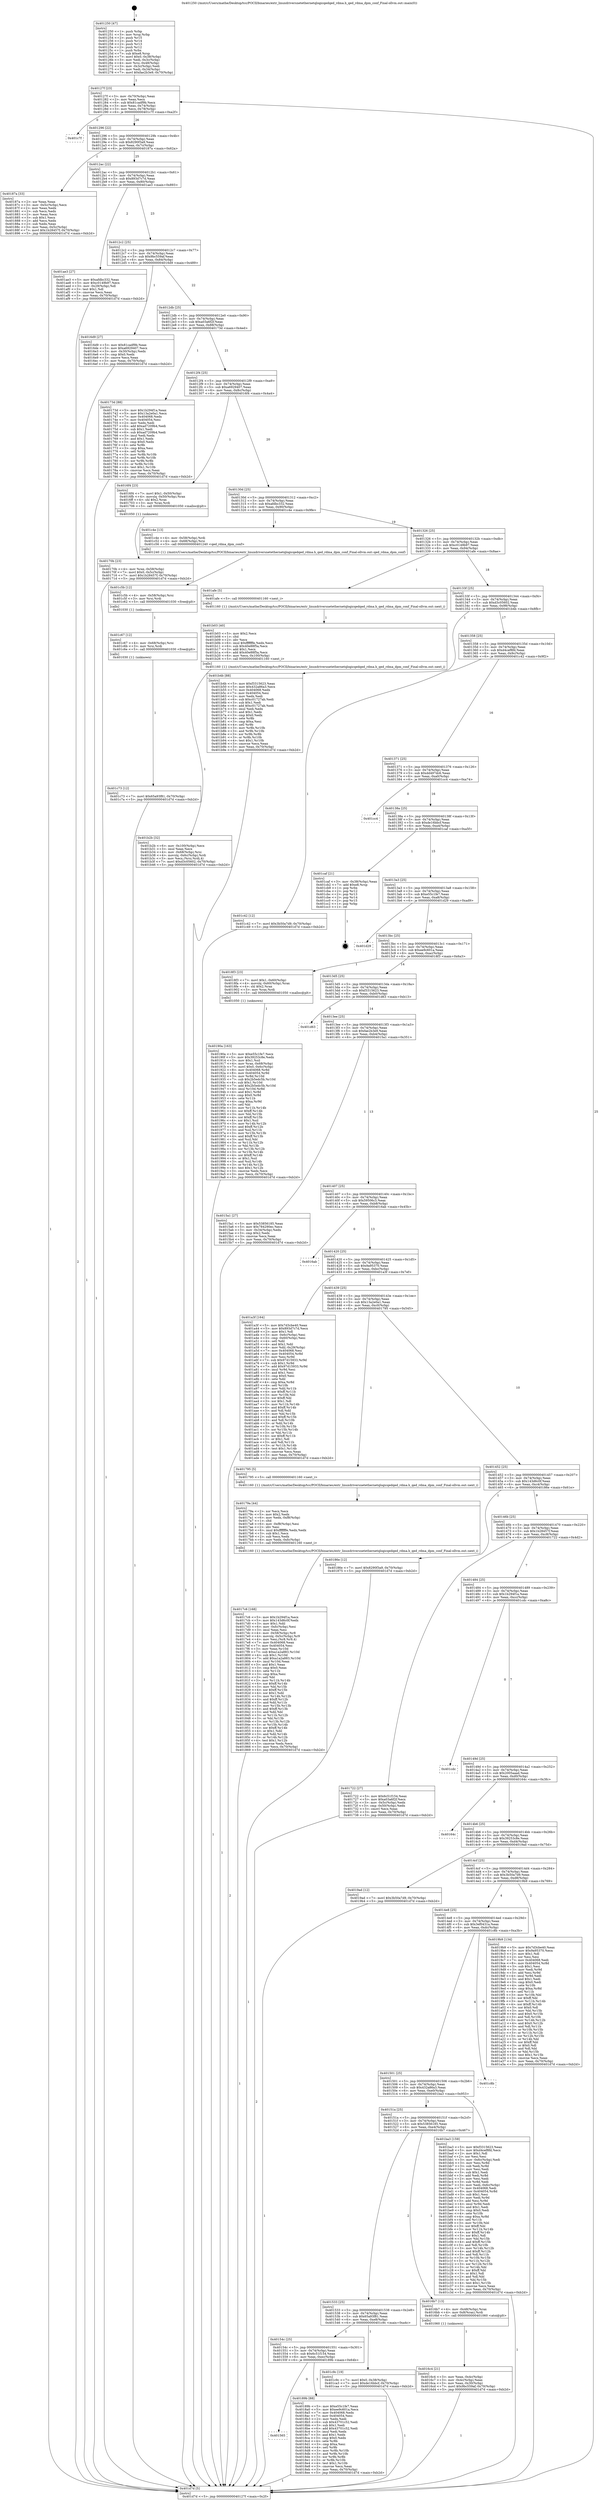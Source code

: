 digraph "0x401250" {
  label = "0x401250 (/mnt/c/Users/mathe/Desktop/tcc/POCII/binaries/extr_linuxdriversnetethernetqlogicqedqed_rdma.h_qed_rdma_dpm_conf_Final-ollvm.out::main(0))"
  labelloc = "t"
  node[shape=record]

  Entry [label="",width=0.3,height=0.3,shape=circle,fillcolor=black,style=filled]
  "0x40127f" [label="{
     0x40127f [23]\l
     | [instrs]\l
     &nbsp;&nbsp;0x40127f \<+3\>: mov -0x70(%rbp),%eax\l
     &nbsp;&nbsp;0x401282 \<+2\>: mov %eax,%ecx\l
     &nbsp;&nbsp;0x401284 \<+6\>: sub $0x81cadf9b,%ecx\l
     &nbsp;&nbsp;0x40128a \<+3\>: mov %eax,-0x74(%rbp)\l
     &nbsp;&nbsp;0x40128d \<+3\>: mov %ecx,-0x78(%rbp)\l
     &nbsp;&nbsp;0x401290 \<+6\>: je 0000000000401c7f \<main+0xa2f\>\l
  }"]
  "0x401c7f" [label="{
     0x401c7f\l
  }", style=dashed]
  "0x401296" [label="{
     0x401296 [22]\l
     | [instrs]\l
     &nbsp;&nbsp;0x401296 \<+5\>: jmp 000000000040129b \<main+0x4b\>\l
     &nbsp;&nbsp;0x40129b \<+3\>: mov -0x74(%rbp),%eax\l
     &nbsp;&nbsp;0x40129e \<+5\>: sub $0x8290f3a9,%eax\l
     &nbsp;&nbsp;0x4012a3 \<+3\>: mov %eax,-0x7c(%rbp)\l
     &nbsp;&nbsp;0x4012a6 \<+6\>: je 000000000040187a \<main+0x62a\>\l
  }"]
  Exit [label="",width=0.3,height=0.3,shape=circle,fillcolor=black,style=filled,peripheries=2]
  "0x40187a" [label="{
     0x40187a [33]\l
     | [instrs]\l
     &nbsp;&nbsp;0x40187a \<+2\>: xor %eax,%eax\l
     &nbsp;&nbsp;0x40187c \<+3\>: mov -0x5c(%rbp),%ecx\l
     &nbsp;&nbsp;0x40187f \<+2\>: mov %eax,%edx\l
     &nbsp;&nbsp;0x401881 \<+2\>: sub %ecx,%edx\l
     &nbsp;&nbsp;0x401883 \<+2\>: mov %eax,%ecx\l
     &nbsp;&nbsp;0x401885 \<+3\>: sub $0x1,%ecx\l
     &nbsp;&nbsp;0x401888 \<+2\>: add %ecx,%edx\l
     &nbsp;&nbsp;0x40188a \<+2\>: sub %edx,%eax\l
     &nbsp;&nbsp;0x40188c \<+3\>: mov %eax,-0x5c(%rbp)\l
     &nbsp;&nbsp;0x40188f \<+7\>: movl $0x1b28457f,-0x70(%rbp)\l
     &nbsp;&nbsp;0x401896 \<+5\>: jmp 0000000000401d7d \<main+0xb2d\>\l
  }"]
  "0x4012ac" [label="{
     0x4012ac [22]\l
     | [instrs]\l
     &nbsp;&nbsp;0x4012ac \<+5\>: jmp 00000000004012b1 \<main+0x61\>\l
     &nbsp;&nbsp;0x4012b1 \<+3\>: mov -0x74(%rbp),%eax\l
     &nbsp;&nbsp;0x4012b4 \<+5\>: sub $0x893d7c7d,%eax\l
     &nbsp;&nbsp;0x4012b9 \<+3\>: mov %eax,-0x80(%rbp)\l
     &nbsp;&nbsp;0x4012bc \<+6\>: je 0000000000401ae3 \<main+0x893\>\l
  }"]
  "0x401c73" [label="{
     0x401c73 [12]\l
     | [instrs]\l
     &nbsp;&nbsp;0x401c73 \<+7\>: movl $0x65a93f81,-0x70(%rbp)\l
     &nbsp;&nbsp;0x401c7a \<+5\>: jmp 0000000000401d7d \<main+0xb2d\>\l
  }"]
  "0x401ae3" [label="{
     0x401ae3 [27]\l
     | [instrs]\l
     &nbsp;&nbsp;0x401ae3 \<+5\>: mov $0xafdbc332,%eax\l
     &nbsp;&nbsp;0x401ae8 \<+5\>: mov $0xc0149b97,%ecx\l
     &nbsp;&nbsp;0x401aed \<+3\>: mov -0x29(%rbp),%dl\l
     &nbsp;&nbsp;0x401af0 \<+3\>: test $0x1,%dl\l
     &nbsp;&nbsp;0x401af3 \<+3\>: cmovne %ecx,%eax\l
     &nbsp;&nbsp;0x401af6 \<+3\>: mov %eax,-0x70(%rbp)\l
     &nbsp;&nbsp;0x401af9 \<+5\>: jmp 0000000000401d7d \<main+0xb2d\>\l
  }"]
  "0x4012c2" [label="{
     0x4012c2 [25]\l
     | [instrs]\l
     &nbsp;&nbsp;0x4012c2 \<+5\>: jmp 00000000004012c7 \<main+0x77\>\l
     &nbsp;&nbsp;0x4012c7 \<+3\>: mov -0x74(%rbp),%eax\l
     &nbsp;&nbsp;0x4012ca \<+5\>: sub $0x9bc559af,%eax\l
     &nbsp;&nbsp;0x4012cf \<+6\>: mov %eax,-0x84(%rbp)\l
     &nbsp;&nbsp;0x4012d5 \<+6\>: je 00000000004016d9 \<main+0x489\>\l
  }"]
  "0x401c67" [label="{
     0x401c67 [12]\l
     | [instrs]\l
     &nbsp;&nbsp;0x401c67 \<+4\>: mov -0x68(%rbp),%rsi\l
     &nbsp;&nbsp;0x401c6b \<+3\>: mov %rsi,%rdi\l
     &nbsp;&nbsp;0x401c6e \<+5\>: call 0000000000401030 \<free@plt\>\l
     | [calls]\l
     &nbsp;&nbsp;0x401030 \{1\} (unknown)\l
  }"]
  "0x4016d9" [label="{
     0x4016d9 [27]\l
     | [instrs]\l
     &nbsp;&nbsp;0x4016d9 \<+5\>: mov $0x81cadf9b,%eax\l
     &nbsp;&nbsp;0x4016de \<+5\>: mov $0xa6929407,%ecx\l
     &nbsp;&nbsp;0x4016e3 \<+3\>: mov -0x30(%rbp),%edx\l
     &nbsp;&nbsp;0x4016e6 \<+3\>: cmp $0x0,%edx\l
     &nbsp;&nbsp;0x4016e9 \<+3\>: cmove %ecx,%eax\l
     &nbsp;&nbsp;0x4016ec \<+3\>: mov %eax,-0x70(%rbp)\l
     &nbsp;&nbsp;0x4016ef \<+5\>: jmp 0000000000401d7d \<main+0xb2d\>\l
  }"]
  "0x4012db" [label="{
     0x4012db [25]\l
     | [instrs]\l
     &nbsp;&nbsp;0x4012db \<+5\>: jmp 00000000004012e0 \<main+0x90\>\l
     &nbsp;&nbsp;0x4012e0 \<+3\>: mov -0x74(%rbp),%eax\l
     &nbsp;&nbsp;0x4012e3 \<+5\>: sub $0xa03a6f2f,%eax\l
     &nbsp;&nbsp;0x4012e8 \<+6\>: mov %eax,-0x88(%rbp)\l
     &nbsp;&nbsp;0x4012ee \<+6\>: je 000000000040173d \<main+0x4ed\>\l
  }"]
  "0x401c5b" [label="{
     0x401c5b [12]\l
     | [instrs]\l
     &nbsp;&nbsp;0x401c5b \<+4\>: mov -0x58(%rbp),%rsi\l
     &nbsp;&nbsp;0x401c5f \<+3\>: mov %rsi,%rdi\l
     &nbsp;&nbsp;0x401c62 \<+5\>: call 0000000000401030 \<free@plt\>\l
     | [calls]\l
     &nbsp;&nbsp;0x401030 \{1\} (unknown)\l
  }"]
  "0x40173d" [label="{
     0x40173d [88]\l
     | [instrs]\l
     &nbsp;&nbsp;0x40173d \<+5\>: mov $0x1b294f1a,%eax\l
     &nbsp;&nbsp;0x401742 \<+5\>: mov $0x13a2e0a1,%ecx\l
     &nbsp;&nbsp;0x401747 \<+7\>: mov 0x404068,%edx\l
     &nbsp;&nbsp;0x40174e \<+7\>: mov 0x404054,%esi\l
     &nbsp;&nbsp;0x401755 \<+2\>: mov %edx,%edi\l
     &nbsp;&nbsp;0x401757 \<+6\>: add $0xad7209b4,%edi\l
     &nbsp;&nbsp;0x40175d \<+3\>: sub $0x1,%edi\l
     &nbsp;&nbsp;0x401760 \<+6\>: sub $0xad7209b4,%edi\l
     &nbsp;&nbsp;0x401766 \<+3\>: imul %edi,%edx\l
     &nbsp;&nbsp;0x401769 \<+3\>: and $0x1,%edx\l
     &nbsp;&nbsp;0x40176c \<+3\>: cmp $0x0,%edx\l
     &nbsp;&nbsp;0x40176f \<+4\>: sete %r8b\l
     &nbsp;&nbsp;0x401773 \<+3\>: cmp $0xa,%esi\l
     &nbsp;&nbsp;0x401776 \<+4\>: setl %r9b\l
     &nbsp;&nbsp;0x40177a \<+3\>: mov %r8b,%r10b\l
     &nbsp;&nbsp;0x40177d \<+3\>: and %r9b,%r10b\l
     &nbsp;&nbsp;0x401780 \<+3\>: xor %r9b,%r8b\l
     &nbsp;&nbsp;0x401783 \<+3\>: or %r8b,%r10b\l
     &nbsp;&nbsp;0x401786 \<+4\>: test $0x1,%r10b\l
     &nbsp;&nbsp;0x40178a \<+3\>: cmovne %ecx,%eax\l
     &nbsp;&nbsp;0x40178d \<+3\>: mov %eax,-0x70(%rbp)\l
     &nbsp;&nbsp;0x401790 \<+5\>: jmp 0000000000401d7d \<main+0xb2d\>\l
  }"]
  "0x4012f4" [label="{
     0x4012f4 [25]\l
     | [instrs]\l
     &nbsp;&nbsp;0x4012f4 \<+5\>: jmp 00000000004012f9 \<main+0xa9\>\l
     &nbsp;&nbsp;0x4012f9 \<+3\>: mov -0x74(%rbp),%eax\l
     &nbsp;&nbsp;0x4012fc \<+5\>: sub $0xa6929407,%eax\l
     &nbsp;&nbsp;0x401301 \<+6\>: mov %eax,-0x8c(%rbp)\l
     &nbsp;&nbsp;0x401307 \<+6\>: je 00000000004016f4 \<main+0x4a4\>\l
  }"]
  "0x401b2b" [label="{
     0x401b2b [32]\l
     | [instrs]\l
     &nbsp;&nbsp;0x401b2b \<+6\>: mov -0x100(%rbp),%ecx\l
     &nbsp;&nbsp;0x401b31 \<+3\>: imul %eax,%ecx\l
     &nbsp;&nbsp;0x401b34 \<+4\>: mov -0x68(%rbp),%rsi\l
     &nbsp;&nbsp;0x401b38 \<+4\>: movslq -0x6c(%rbp),%rdi\l
     &nbsp;&nbsp;0x401b3c \<+3\>: mov %ecx,(%rsi,%rdi,4)\l
     &nbsp;&nbsp;0x401b3f \<+7\>: movl $0xd3c05602,-0x70(%rbp)\l
     &nbsp;&nbsp;0x401b46 \<+5\>: jmp 0000000000401d7d \<main+0xb2d\>\l
  }"]
  "0x4016f4" [label="{
     0x4016f4 [23]\l
     | [instrs]\l
     &nbsp;&nbsp;0x4016f4 \<+7\>: movl $0x1,-0x50(%rbp)\l
     &nbsp;&nbsp;0x4016fb \<+4\>: movslq -0x50(%rbp),%rax\l
     &nbsp;&nbsp;0x4016ff \<+4\>: shl $0x2,%rax\l
     &nbsp;&nbsp;0x401703 \<+3\>: mov %rax,%rdi\l
     &nbsp;&nbsp;0x401706 \<+5\>: call 0000000000401050 \<malloc@plt\>\l
     | [calls]\l
     &nbsp;&nbsp;0x401050 \{1\} (unknown)\l
  }"]
  "0x40130d" [label="{
     0x40130d [25]\l
     | [instrs]\l
     &nbsp;&nbsp;0x40130d \<+5\>: jmp 0000000000401312 \<main+0xc2\>\l
     &nbsp;&nbsp;0x401312 \<+3\>: mov -0x74(%rbp),%eax\l
     &nbsp;&nbsp;0x401315 \<+5\>: sub $0xafdbc332,%eax\l
     &nbsp;&nbsp;0x40131a \<+6\>: mov %eax,-0x90(%rbp)\l
     &nbsp;&nbsp;0x401320 \<+6\>: je 0000000000401c4e \<main+0x9fe\>\l
  }"]
  "0x401b03" [label="{
     0x401b03 [40]\l
     | [instrs]\l
     &nbsp;&nbsp;0x401b03 \<+5\>: mov $0x2,%ecx\l
     &nbsp;&nbsp;0x401b08 \<+1\>: cltd\l
     &nbsp;&nbsp;0x401b09 \<+2\>: idiv %ecx\l
     &nbsp;&nbsp;0x401b0b \<+6\>: imul $0xfffffffe,%edx,%ecx\l
     &nbsp;&nbsp;0x401b11 \<+6\>: sub $0x40e88f5a,%ecx\l
     &nbsp;&nbsp;0x401b17 \<+3\>: add $0x1,%ecx\l
     &nbsp;&nbsp;0x401b1a \<+6\>: add $0x40e88f5a,%ecx\l
     &nbsp;&nbsp;0x401b20 \<+6\>: mov %ecx,-0x100(%rbp)\l
     &nbsp;&nbsp;0x401b26 \<+5\>: call 0000000000401160 \<next_i\>\l
     | [calls]\l
     &nbsp;&nbsp;0x401160 \{1\} (/mnt/c/Users/mathe/Desktop/tcc/POCII/binaries/extr_linuxdriversnetethernetqlogicqedqed_rdma.h_qed_rdma_dpm_conf_Final-ollvm.out::next_i)\l
  }"]
  "0x401c4e" [label="{
     0x401c4e [13]\l
     | [instrs]\l
     &nbsp;&nbsp;0x401c4e \<+4\>: mov -0x58(%rbp),%rdi\l
     &nbsp;&nbsp;0x401c52 \<+4\>: mov -0x68(%rbp),%rsi\l
     &nbsp;&nbsp;0x401c56 \<+5\>: call 0000000000401240 \<qed_rdma_dpm_conf\>\l
     | [calls]\l
     &nbsp;&nbsp;0x401240 \{1\} (/mnt/c/Users/mathe/Desktop/tcc/POCII/binaries/extr_linuxdriversnetethernetqlogicqedqed_rdma.h_qed_rdma_dpm_conf_Final-ollvm.out::qed_rdma_dpm_conf)\l
  }"]
  "0x401326" [label="{
     0x401326 [25]\l
     | [instrs]\l
     &nbsp;&nbsp;0x401326 \<+5\>: jmp 000000000040132b \<main+0xdb\>\l
     &nbsp;&nbsp;0x40132b \<+3\>: mov -0x74(%rbp),%eax\l
     &nbsp;&nbsp;0x40132e \<+5\>: sub $0xc0149b97,%eax\l
     &nbsp;&nbsp;0x401333 \<+6\>: mov %eax,-0x94(%rbp)\l
     &nbsp;&nbsp;0x401339 \<+6\>: je 0000000000401afe \<main+0x8ae\>\l
  }"]
  "0x40190a" [label="{
     0x40190a [163]\l
     | [instrs]\l
     &nbsp;&nbsp;0x40190a \<+5\>: mov $0xe55c1fe7,%ecx\l
     &nbsp;&nbsp;0x40190f \<+5\>: mov $0x39253c8e,%edx\l
     &nbsp;&nbsp;0x401914 \<+3\>: mov $0x1,%sil\l
     &nbsp;&nbsp;0x401917 \<+4\>: mov %rax,-0x68(%rbp)\l
     &nbsp;&nbsp;0x40191b \<+7\>: movl $0x0,-0x6c(%rbp)\l
     &nbsp;&nbsp;0x401922 \<+8\>: mov 0x404068,%r8d\l
     &nbsp;&nbsp;0x40192a \<+8\>: mov 0x404054,%r9d\l
     &nbsp;&nbsp;0x401932 \<+3\>: mov %r8d,%r10d\l
     &nbsp;&nbsp;0x401935 \<+7\>: sub $0x2b5edc5b,%r10d\l
     &nbsp;&nbsp;0x40193c \<+4\>: sub $0x1,%r10d\l
     &nbsp;&nbsp;0x401940 \<+7\>: add $0x2b5edc5b,%r10d\l
     &nbsp;&nbsp;0x401947 \<+4\>: imul %r10d,%r8d\l
     &nbsp;&nbsp;0x40194b \<+4\>: and $0x1,%r8d\l
     &nbsp;&nbsp;0x40194f \<+4\>: cmp $0x0,%r8d\l
     &nbsp;&nbsp;0x401953 \<+4\>: sete %r11b\l
     &nbsp;&nbsp;0x401957 \<+4\>: cmp $0xa,%r9d\l
     &nbsp;&nbsp;0x40195b \<+3\>: setl %bl\l
     &nbsp;&nbsp;0x40195e \<+3\>: mov %r11b,%r14b\l
     &nbsp;&nbsp;0x401961 \<+4\>: xor $0xff,%r14b\l
     &nbsp;&nbsp;0x401965 \<+3\>: mov %bl,%r15b\l
     &nbsp;&nbsp;0x401968 \<+4\>: xor $0xff,%r15b\l
     &nbsp;&nbsp;0x40196c \<+4\>: xor $0x1,%sil\l
     &nbsp;&nbsp;0x401970 \<+3\>: mov %r14b,%r12b\l
     &nbsp;&nbsp;0x401973 \<+4\>: and $0xff,%r12b\l
     &nbsp;&nbsp;0x401977 \<+3\>: and %sil,%r11b\l
     &nbsp;&nbsp;0x40197a \<+3\>: mov %r15b,%r13b\l
     &nbsp;&nbsp;0x40197d \<+4\>: and $0xff,%r13b\l
     &nbsp;&nbsp;0x401981 \<+3\>: and %sil,%bl\l
     &nbsp;&nbsp;0x401984 \<+3\>: or %r11b,%r12b\l
     &nbsp;&nbsp;0x401987 \<+3\>: or %bl,%r13b\l
     &nbsp;&nbsp;0x40198a \<+3\>: xor %r13b,%r12b\l
     &nbsp;&nbsp;0x40198d \<+3\>: or %r15b,%r14b\l
     &nbsp;&nbsp;0x401990 \<+4\>: xor $0xff,%r14b\l
     &nbsp;&nbsp;0x401994 \<+4\>: or $0x1,%sil\l
     &nbsp;&nbsp;0x401998 \<+3\>: and %sil,%r14b\l
     &nbsp;&nbsp;0x40199b \<+3\>: or %r14b,%r12b\l
     &nbsp;&nbsp;0x40199e \<+4\>: test $0x1,%r12b\l
     &nbsp;&nbsp;0x4019a2 \<+3\>: cmovne %edx,%ecx\l
     &nbsp;&nbsp;0x4019a5 \<+3\>: mov %ecx,-0x70(%rbp)\l
     &nbsp;&nbsp;0x4019a8 \<+5\>: jmp 0000000000401d7d \<main+0xb2d\>\l
  }"]
  "0x401afe" [label="{
     0x401afe [5]\l
     | [instrs]\l
     &nbsp;&nbsp;0x401afe \<+5\>: call 0000000000401160 \<next_i\>\l
     | [calls]\l
     &nbsp;&nbsp;0x401160 \{1\} (/mnt/c/Users/mathe/Desktop/tcc/POCII/binaries/extr_linuxdriversnetethernetqlogicqedqed_rdma.h_qed_rdma_dpm_conf_Final-ollvm.out::next_i)\l
  }"]
  "0x40133f" [label="{
     0x40133f [25]\l
     | [instrs]\l
     &nbsp;&nbsp;0x40133f \<+5\>: jmp 0000000000401344 \<main+0xf4\>\l
     &nbsp;&nbsp;0x401344 \<+3\>: mov -0x74(%rbp),%eax\l
     &nbsp;&nbsp;0x401347 \<+5\>: sub $0xd3c05602,%eax\l
     &nbsp;&nbsp;0x40134c \<+6\>: mov %eax,-0x98(%rbp)\l
     &nbsp;&nbsp;0x401352 \<+6\>: je 0000000000401b4b \<main+0x8fb\>\l
  }"]
  "0x401565" [label="{
     0x401565\l
  }", style=dashed]
  "0x401b4b" [label="{
     0x401b4b [88]\l
     | [instrs]\l
     &nbsp;&nbsp;0x401b4b \<+5\>: mov $0xf3315623,%eax\l
     &nbsp;&nbsp;0x401b50 \<+5\>: mov $0x432a86a3,%ecx\l
     &nbsp;&nbsp;0x401b55 \<+7\>: mov 0x404068,%edx\l
     &nbsp;&nbsp;0x401b5c \<+7\>: mov 0x404054,%esi\l
     &nbsp;&nbsp;0x401b63 \<+2\>: mov %edx,%edi\l
     &nbsp;&nbsp;0x401b65 \<+6\>: sub $0xc01727ab,%edi\l
     &nbsp;&nbsp;0x401b6b \<+3\>: sub $0x1,%edi\l
     &nbsp;&nbsp;0x401b6e \<+6\>: add $0xc01727ab,%edi\l
     &nbsp;&nbsp;0x401b74 \<+3\>: imul %edi,%edx\l
     &nbsp;&nbsp;0x401b77 \<+3\>: and $0x1,%edx\l
     &nbsp;&nbsp;0x401b7a \<+3\>: cmp $0x0,%edx\l
     &nbsp;&nbsp;0x401b7d \<+4\>: sete %r8b\l
     &nbsp;&nbsp;0x401b81 \<+3\>: cmp $0xa,%esi\l
     &nbsp;&nbsp;0x401b84 \<+4\>: setl %r9b\l
     &nbsp;&nbsp;0x401b88 \<+3\>: mov %r8b,%r10b\l
     &nbsp;&nbsp;0x401b8b \<+3\>: and %r9b,%r10b\l
     &nbsp;&nbsp;0x401b8e \<+3\>: xor %r9b,%r8b\l
     &nbsp;&nbsp;0x401b91 \<+3\>: or %r8b,%r10b\l
     &nbsp;&nbsp;0x401b94 \<+4\>: test $0x1,%r10b\l
     &nbsp;&nbsp;0x401b98 \<+3\>: cmovne %ecx,%eax\l
     &nbsp;&nbsp;0x401b9b \<+3\>: mov %eax,-0x70(%rbp)\l
     &nbsp;&nbsp;0x401b9e \<+5\>: jmp 0000000000401d7d \<main+0xb2d\>\l
  }"]
  "0x401358" [label="{
     0x401358 [25]\l
     | [instrs]\l
     &nbsp;&nbsp;0x401358 \<+5\>: jmp 000000000040135d \<main+0x10d\>\l
     &nbsp;&nbsp;0x40135d \<+3\>: mov -0x74(%rbp),%eax\l
     &nbsp;&nbsp;0x401360 \<+5\>: sub $0xd4cef8fd,%eax\l
     &nbsp;&nbsp;0x401365 \<+6\>: mov %eax,-0x9c(%rbp)\l
     &nbsp;&nbsp;0x40136b \<+6\>: je 0000000000401c42 \<main+0x9f2\>\l
  }"]
  "0x40189b" [label="{
     0x40189b [88]\l
     | [instrs]\l
     &nbsp;&nbsp;0x40189b \<+5\>: mov $0xe55c1fe7,%eax\l
     &nbsp;&nbsp;0x4018a0 \<+5\>: mov $0xee9c601a,%ecx\l
     &nbsp;&nbsp;0x4018a5 \<+7\>: mov 0x404068,%edx\l
     &nbsp;&nbsp;0x4018ac \<+7\>: mov 0x404054,%esi\l
     &nbsp;&nbsp;0x4018b3 \<+2\>: mov %edx,%edi\l
     &nbsp;&nbsp;0x4018b5 \<+6\>: sub $0x43701c52,%edi\l
     &nbsp;&nbsp;0x4018bb \<+3\>: sub $0x1,%edi\l
     &nbsp;&nbsp;0x4018be \<+6\>: add $0x43701c52,%edi\l
     &nbsp;&nbsp;0x4018c4 \<+3\>: imul %edi,%edx\l
     &nbsp;&nbsp;0x4018c7 \<+3\>: and $0x1,%edx\l
     &nbsp;&nbsp;0x4018ca \<+3\>: cmp $0x0,%edx\l
     &nbsp;&nbsp;0x4018cd \<+4\>: sete %r8b\l
     &nbsp;&nbsp;0x4018d1 \<+3\>: cmp $0xa,%esi\l
     &nbsp;&nbsp;0x4018d4 \<+4\>: setl %r9b\l
     &nbsp;&nbsp;0x4018d8 \<+3\>: mov %r8b,%r10b\l
     &nbsp;&nbsp;0x4018db \<+3\>: and %r9b,%r10b\l
     &nbsp;&nbsp;0x4018de \<+3\>: xor %r9b,%r8b\l
     &nbsp;&nbsp;0x4018e1 \<+3\>: or %r8b,%r10b\l
     &nbsp;&nbsp;0x4018e4 \<+4\>: test $0x1,%r10b\l
     &nbsp;&nbsp;0x4018e8 \<+3\>: cmovne %ecx,%eax\l
     &nbsp;&nbsp;0x4018eb \<+3\>: mov %eax,-0x70(%rbp)\l
     &nbsp;&nbsp;0x4018ee \<+5\>: jmp 0000000000401d7d \<main+0xb2d\>\l
  }"]
  "0x401c42" [label="{
     0x401c42 [12]\l
     | [instrs]\l
     &nbsp;&nbsp;0x401c42 \<+7\>: movl $0x3b50a7d9,-0x70(%rbp)\l
     &nbsp;&nbsp;0x401c49 \<+5\>: jmp 0000000000401d7d \<main+0xb2d\>\l
  }"]
  "0x401371" [label="{
     0x401371 [25]\l
     | [instrs]\l
     &nbsp;&nbsp;0x401371 \<+5\>: jmp 0000000000401376 \<main+0x126\>\l
     &nbsp;&nbsp;0x401376 \<+3\>: mov -0x74(%rbp),%eax\l
     &nbsp;&nbsp;0x401379 \<+5\>: sub $0xdd497dc6,%eax\l
     &nbsp;&nbsp;0x40137e \<+6\>: mov %eax,-0xa0(%rbp)\l
     &nbsp;&nbsp;0x401384 \<+6\>: je 0000000000401cc4 \<main+0xa74\>\l
  }"]
  "0x40154c" [label="{
     0x40154c [25]\l
     | [instrs]\l
     &nbsp;&nbsp;0x40154c \<+5\>: jmp 0000000000401551 \<main+0x301\>\l
     &nbsp;&nbsp;0x401551 \<+3\>: mov -0x74(%rbp),%eax\l
     &nbsp;&nbsp;0x401554 \<+5\>: sub $0x6c51f154,%eax\l
     &nbsp;&nbsp;0x401559 \<+6\>: mov %eax,-0xec(%rbp)\l
     &nbsp;&nbsp;0x40155f \<+6\>: je 000000000040189b \<main+0x64b\>\l
  }"]
  "0x401cc4" [label="{
     0x401cc4\l
  }", style=dashed]
  "0x40138a" [label="{
     0x40138a [25]\l
     | [instrs]\l
     &nbsp;&nbsp;0x40138a \<+5\>: jmp 000000000040138f \<main+0x13f\>\l
     &nbsp;&nbsp;0x40138f \<+3\>: mov -0x74(%rbp),%eax\l
     &nbsp;&nbsp;0x401392 \<+5\>: sub $0xde16bbcf,%eax\l
     &nbsp;&nbsp;0x401397 \<+6\>: mov %eax,-0xa4(%rbp)\l
     &nbsp;&nbsp;0x40139d \<+6\>: je 0000000000401caf \<main+0xa5f\>\l
  }"]
  "0x401c9c" [label="{
     0x401c9c [19]\l
     | [instrs]\l
     &nbsp;&nbsp;0x401c9c \<+7\>: movl $0x0,-0x38(%rbp)\l
     &nbsp;&nbsp;0x401ca3 \<+7\>: movl $0xde16bbcf,-0x70(%rbp)\l
     &nbsp;&nbsp;0x401caa \<+5\>: jmp 0000000000401d7d \<main+0xb2d\>\l
  }"]
  "0x401caf" [label="{
     0x401caf [21]\l
     | [instrs]\l
     &nbsp;&nbsp;0x401caf \<+3\>: mov -0x38(%rbp),%eax\l
     &nbsp;&nbsp;0x401cb2 \<+7\>: add $0xe8,%rsp\l
     &nbsp;&nbsp;0x401cb9 \<+1\>: pop %rbx\l
     &nbsp;&nbsp;0x401cba \<+2\>: pop %r12\l
     &nbsp;&nbsp;0x401cbc \<+2\>: pop %r13\l
     &nbsp;&nbsp;0x401cbe \<+2\>: pop %r14\l
     &nbsp;&nbsp;0x401cc0 \<+2\>: pop %r15\l
     &nbsp;&nbsp;0x401cc2 \<+1\>: pop %rbp\l
     &nbsp;&nbsp;0x401cc3 \<+1\>: ret\l
  }"]
  "0x4013a3" [label="{
     0x4013a3 [25]\l
     | [instrs]\l
     &nbsp;&nbsp;0x4013a3 \<+5\>: jmp 00000000004013a8 \<main+0x158\>\l
     &nbsp;&nbsp;0x4013a8 \<+3\>: mov -0x74(%rbp),%eax\l
     &nbsp;&nbsp;0x4013ab \<+5\>: sub $0xe55c1fe7,%eax\l
     &nbsp;&nbsp;0x4013b0 \<+6\>: mov %eax,-0xa8(%rbp)\l
     &nbsp;&nbsp;0x4013b6 \<+6\>: je 0000000000401d29 \<main+0xad9\>\l
  }"]
  "0x4017c6" [label="{
     0x4017c6 [168]\l
     | [instrs]\l
     &nbsp;&nbsp;0x4017c6 \<+5\>: mov $0x1b294f1a,%ecx\l
     &nbsp;&nbsp;0x4017cb \<+5\>: mov $0x143d6c0f,%edx\l
     &nbsp;&nbsp;0x4017d0 \<+3\>: mov $0x1,%dil\l
     &nbsp;&nbsp;0x4017d3 \<+6\>: mov -0xfc(%rbp),%esi\l
     &nbsp;&nbsp;0x4017d9 \<+3\>: imul %eax,%esi\l
     &nbsp;&nbsp;0x4017dc \<+4\>: mov -0x58(%rbp),%r8\l
     &nbsp;&nbsp;0x4017e0 \<+4\>: movslq -0x5c(%rbp),%r9\l
     &nbsp;&nbsp;0x4017e4 \<+4\>: mov %esi,(%r8,%r9,4)\l
     &nbsp;&nbsp;0x4017e8 \<+7\>: mov 0x404068,%eax\l
     &nbsp;&nbsp;0x4017ef \<+7\>: mov 0x404054,%esi\l
     &nbsp;&nbsp;0x4017f6 \<+3\>: mov %eax,%r10d\l
     &nbsp;&nbsp;0x4017f9 \<+7\>: sub $0xa1a2a883,%r10d\l
     &nbsp;&nbsp;0x401800 \<+4\>: sub $0x1,%r10d\l
     &nbsp;&nbsp;0x401804 \<+7\>: add $0xa1a2a883,%r10d\l
     &nbsp;&nbsp;0x40180b \<+4\>: imul %r10d,%eax\l
     &nbsp;&nbsp;0x40180f \<+3\>: and $0x1,%eax\l
     &nbsp;&nbsp;0x401812 \<+3\>: cmp $0x0,%eax\l
     &nbsp;&nbsp;0x401815 \<+4\>: sete %r11b\l
     &nbsp;&nbsp;0x401819 \<+3\>: cmp $0xa,%esi\l
     &nbsp;&nbsp;0x40181c \<+3\>: setl %bl\l
     &nbsp;&nbsp;0x40181f \<+3\>: mov %r11b,%r14b\l
     &nbsp;&nbsp;0x401822 \<+4\>: xor $0xff,%r14b\l
     &nbsp;&nbsp;0x401826 \<+3\>: mov %bl,%r15b\l
     &nbsp;&nbsp;0x401829 \<+4\>: xor $0xff,%r15b\l
     &nbsp;&nbsp;0x40182d \<+4\>: xor $0x1,%dil\l
     &nbsp;&nbsp;0x401831 \<+3\>: mov %r14b,%r12b\l
     &nbsp;&nbsp;0x401834 \<+4\>: and $0xff,%r12b\l
     &nbsp;&nbsp;0x401838 \<+3\>: and %dil,%r11b\l
     &nbsp;&nbsp;0x40183b \<+3\>: mov %r15b,%r13b\l
     &nbsp;&nbsp;0x40183e \<+4\>: and $0xff,%r13b\l
     &nbsp;&nbsp;0x401842 \<+3\>: and %dil,%bl\l
     &nbsp;&nbsp;0x401845 \<+3\>: or %r11b,%r12b\l
     &nbsp;&nbsp;0x401848 \<+3\>: or %bl,%r13b\l
     &nbsp;&nbsp;0x40184b \<+3\>: xor %r13b,%r12b\l
     &nbsp;&nbsp;0x40184e \<+3\>: or %r15b,%r14b\l
     &nbsp;&nbsp;0x401851 \<+4\>: xor $0xff,%r14b\l
     &nbsp;&nbsp;0x401855 \<+4\>: or $0x1,%dil\l
     &nbsp;&nbsp;0x401859 \<+3\>: and %dil,%r14b\l
     &nbsp;&nbsp;0x40185c \<+3\>: or %r14b,%r12b\l
     &nbsp;&nbsp;0x40185f \<+4\>: test $0x1,%r12b\l
     &nbsp;&nbsp;0x401863 \<+3\>: cmovne %edx,%ecx\l
     &nbsp;&nbsp;0x401866 \<+3\>: mov %ecx,-0x70(%rbp)\l
     &nbsp;&nbsp;0x401869 \<+5\>: jmp 0000000000401d7d \<main+0xb2d\>\l
  }"]
  "0x401d29" [label="{
     0x401d29\l
  }", style=dashed]
  "0x4013bc" [label="{
     0x4013bc [25]\l
     | [instrs]\l
     &nbsp;&nbsp;0x4013bc \<+5\>: jmp 00000000004013c1 \<main+0x171\>\l
     &nbsp;&nbsp;0x4013c1 \<+3\>: mov -0x74(%rbp),%eax\l
     &nbsp;&nbsp;0x4013c4 \<+5\>: sub $0xee9c601a,%eax\l
     &nbsp;&nbsp;0x4013c9 \<+6\>: mov %eax,-0xac(%rbp)\l
     &nbsp;&nbsp;0x4013cf \<+6\>: je 00000000004018f3 \<main+0x6a3\>\l
  }"]
  "0x40179a" [label="{
     0x40179a [44]\l
     | [instrs]\l
     &nbsp;&nbsp;0x40179a \<+2\>: xor %ecx,%ecx\l
     &nbsp;&nbsp;0x40179c \<+5\>: mov $0x2,%edx\l
     &nbsp;&nbsp;0x4017a1 \<+6\>: mov %edx,-0xf8(%rbp)\l
     &nbsp;&nbsp;0x4017a7 \<+1\>: cltd\l
     &nbsp;&nbsp;0x4017a8 \<+6\>: mov -0xf8(%rbp),%esi\l
     &nbsp;&nbsp;0x4017ae \<+2\>: idiv %esi\l
     &nbsp;&nbsp;0x4017b0 \<+6\>: imul $0xfffffffe,%edx,%edx\l
     &nbsp;&nbsp;0x4017b6 \<+3\>: sub $0x1,%ecx\l
     &nbsp;&nbsp;0x4017b9 \<+2\>: sub %ecx,%edx\l
     &nbsp;&nbsp;0x4017bb \<+6\>: mov %edx,-0xfc(%rbp)\l
     &nbsp;&nbsp;0x4017c1 \<+5\>: call 0000000000401160 \<next_i\>\l
     | [calls]\l
     &nbsp;&nbsp;0x401160 \{1\} (/mnt/c/Users/mathe/Desktop/tcc/POCII/binaries/extr_linuxdriversnetethernetqlogicqedqed_rdma.h_qed_rdma_dpm_conf_Final-ollvm.out::next_i)\l
  }"]
  "0x4018f3" [label="{
     0x4018f3 [23]\l
     | [instrs]\l
     &nbsp;&nbsp;0x4018f3 \<+7\>: movl $0x1,-0x60(%rbp)\l
     &nbsp;&nbsp;0x4018fa \<+4\>: movslq -0x60(%rbp),%rax\l
     &nbsp;&nbsp;0x4018fe \<+4\>: shl $0x2,%rax\l
     &nbsp;&nbsp;0x401902 \<+3\>: mov %rax,%rdi\l
     &nbsp;&nbsp;0x401905 \<+5\>: call 0000000000401050 \<malloc@plt\>\l
     | [calls]\l
     &nbsp;&nbsp;0x401050 \{1\} (unknown)\l
  }"]
  "0x4013d5" [label="{
     0x4013d5 [25]\l
     | [instrs]\l
     &nbsp;&nbsp;0x4013d5 \<+5\>: jmp 00000000004013da \<main+0x18a\>\l
     &nbsp;&nbsp;0x4013da \<+3\>: mov -0x74(%rbp),%eax\l
     &nbsp;&nbsp;0x4013dd \<+5\>: sub $0xf3315623,%eax\l
     &nbsp;&nbsp;0x4013e2 \<+6\>: mov %eax,-0xb0(%rbp)\l
     &nbsp;&nbsp;0x4013e8 \<+6\>: je 0000000000401d63 \<main+0xb13\>\l
  }"]
  "0x40170b" [label="{
     0x40170b [23]\l
     | [instrs]\l
     &nbsp;&nbsp;0x40170b \<+4\>: mov %rax,-0x58(%rbp)\l
     &nbsp;&nbsp;0x40170f \<+7\>: movl $0x0,-0x5c(%rbp)\l
     &nbsp;&nbsp;0x401716 \<+7\>: movl $0x1b28457f,-0x70(%rbp)\l
     &nbsp;&nbsp;0x40171d \<+5\>: jmp 0000000000401d7d \<main+0xb2d\>\l
  }"]
  "0x401d63" [label="{
     0x401d63\l
  }", style=dashed]
  "0x4013ee" [label="{
     0x4013ee [25]\l
     | [instrs]\l
     &nbsp;&nbsp;0x4013ee \<+5\>: jmp 00000000004013f3 \<main+0x1a3\>\l
     &nbsp;&nbsp;0x4013f3 \<+3\>: mov -0x74(%rbp),%eax\l
     &nbsp;&nbsp;0x4013f6 \<+5\>: sub $0xfae2b3e9,%eax\l
     &nbsp;&nbsp;0x4013fb \<+6\>: mov %eax,-0xb4(%rbp)\l
     &nbsp;&nbsp;0x401401 \<+6\>: je 00000000004015a1 \<main+0x351\>\l
  }"]
  "0x4016c4" [label="{
     0x4016c4 [21]\l
     | [instrs]\l
     &nbsp;&nbsp;0x4016c4 \<+3\>: mov %eax,-0x4c(%rbp)\l
     &nbsp;&nbsp;0x4016c7 \<+3\>: mov -0x4c(%rbp),%eax\l
     &nbsp;&nbsp;0x4016ca \<+3\>: mov %eax,-0x30(%rbp)\l
     &nbsp;&nbsp;0x4016cd \<+7\>: movl $0x9bc559af,-0x70(%rbp)\l
     &nbsp;&nbsp;0x4016d4 \<+5\>: jmp 0000000000401d7d \<main+0xb2d\>\l
  }"]
  "0x4015a1" [label="{
     0x4015a1 [27]\l
     | [instrs]\l
     &nbsp;&nbsp;0x4015a1 \<+5\>: mov $0x53856185,%eax\l
     &nbsp;&nbsp;0x4015a6 \<+5\>: mov $0x784290ec,%ecx\l
     &nbsp;&nbsp;0x4015ab \<+3\>: mov -0x34(%rbp),%edx\l
     &nbsp;&nbsp;0x4015ae \<+3\>: cmp $0x2,%edx\l
     &nbsp;&nbsp;0x4015b1 \<+3\>: cmovne %ecx,%eax\l
     &nbsp;&nbsp;0x4015b4 \<+3\>: mov %eax,-0x70(%rbp)\l
     &nbsp;&nbsp;0x4015b7 \<+5\>: jmp 0000000000401d7d \<main+0xb2d\>\l
  }"]
  "0x401407" [label="{
     0x401407 [25]\l
     | [instrs]\l
     &nbsp;&nbsp;0x401407 \<+5\>: jmp 000000000040140c \<main+0x1bc\>\l
     &nbsp;&nbsp;0x40140c \<+3\>: mov -0x74(%rbp),%eax\l
     &nbsp;&nbsp;0x40140f \<+5\>: sub $0x59506c3,%eax\l
     &nbsp;&nbsp;0x401414 \<+6\>: mov %eax,-0xb8(%rbp)\l
     &nbsp;&nbsp;0x40141a \<+6\>: je 00000000004016ab \<main+0x45b\>\l
  }"]
  "0x401d7d" [label="{
     0x401d7d [5]\l
     | [instrs]\l
     &nbsp;&nbsp;0x401d7d \<+5\>: jmp 000000000040127f \<main+0x2f\>\l
  }"]
  "0x401250" [label="{
     0x401250 [47]\l
     | [instrs]\l
     &nbsp;&nbsp;0x401250 \<+1\>: push %rbp\l
     &nbsp;&nbsp;0x401251 \<+3\>: mov %rsp,%rbp\l
     &nbsp;&nbsp;0x401254 \<+2\>: push %r15\l
     &nbsp;&nbsp;0x401256 \<+2\>: push %r14\l
     &nbsp;&nbsp;0x401258 \<+2\>: push %r13\l
     &nbsp;&nbsp;0x40125a \<+2\>: push %r12\l
     &nbsp;&nbsp;0x40125c \<+1\>: push %rbx\l
     &nbsp;&nbsp;0x40125d \<+7\>: sub $0xe8,%rsp\l
     &nbsp;&nbsp;0x401264 \<+7\>: movl $0x0,-0x38(%rbp)\l
     &nbsp;&nbsp;0x40126b \<+3\>: mov %edi,-0x3c(%rbp)\l
     &nbsp;&nbsp;0x40126e \<+4\>: mov %rsi,-0x48(%rbp)\l
     &nbsp;&nbsp;0x401272 \<+3\>: mov -0x3c(%rbp),%edi\l
     &nbsp;&nbsp;0x401275 \<+3\>: mov %edi,-0x34(%rbp)\l
     &nbsp;&nbsp;0x401278 \<+7\>: movl $0xfae2b3e9,-0x70(%rbp)\l
  }"]
  "0x401533" [label="{
     0x401533 [25]\l
     | [instrs]\l
     &nbsp;&nbsp;0x401533 \<+5\>: jmp 0000000000401538 \<main+0x2e8\>\l
     &nbsp;&nbsp;0x401538 \<+3\>: mov -0x74(%rbp),%eax\l
     &nbsp;&nbsp;0x40153b \<+5\>: sub $0x65a93f81,%eax\l
     &nbsp;&nbsp;0x401540 \<+6\>: mov %eax,-0xe8(%rbp)\l
     &nbsp;&nbsp;0x401546 \<+6\>: je 0000000000401c9c \<main+0xa4c\>\l
  }"]
  "0x4016ab" [label="{
     0x4016ab\l
  }", style=dashed]
  "0x401420" [label="{
     0x401420 [25]\l
     | [instrs]\l
     &nbsp;&nbsp;0x401420 \<+5\>: jmp 0000000000401425 \<main+0x1d5\>\l
     &nbsp;&nbsp;0x401425 \<+3\>: mov -0x74(%rbp),%eax\l
     &nbsp;&nbsp;0x401428 \<+5\>: sub $0x9a95370,%eax\l
     &nbsp;&nbsp;0x40142d \<+6\>: mov %eax,-0xbc(%rbp)\l
     &nbsp;&nbsp;0x401433 \<+6\>: je 0000000000401a3f \<main+0x7ef\>\l
  }"]
  "0x4016b7" [label="{
     0x4016b7 [13]\l
     | [instrs]\l
     &nbsp;&nbsp;0x4016b7 \<+4\>: mov -0x48(%rbp),%rax\l
     &nbsp;&nbsp;0x4016bb \<+4\>: mov 0x8(%rax),%rdi\l
     &nbsp;&nbsp;0x4016bf \<+5\>: call 0000000000401060 \<atoi@plt\>\l
     | [calls]\l
     &nbsp;&nbsp;0x401060 \{1\} (unknown)\l
  }"]
  "0x401a3f" [label="{
     0x401a3f [164]\l
     | [instrs]\l
     &nbsp;&nbsp;0x401a3f \<+5\>: mov $0x7d3cbe40,%eax\l
     &nbsp;&nbsp;0x401a44 \<+5\>: mov $0x893d7c7d,%ecx\l
     &nbsp;&nbsp;0x401a49 \<+2\>: mov $0x1,%dl\l
     &nbsp;&nbsp;0x401a4b \<+3\>: mov -0x6c(%rbp),%esi\l
     &nbsp;&nbsp;0x401a4e \<+3\>: cmp -0x60(%rbp),%esi\l
     &nbsp;&nbsp;0x401a51 \<+4\>: setl %dil\l
     &nbsp;&nbsp;0x401a55 \<+4\>: and $0x1,%dil\l
     &nbsp;&nbsp;0x401a59 \<+4\>: mov %dil,-0x29(%rbp)\l
     &nbsp;&nbsp;0x401a5d \<+7\>: mov 0x404068,%esi\l
     &nbsp;&nbsp;0x401a64 \<+8\>: mov 0x404054,%r8d\l
     &nbsp;&nbsp;0x401a6c \<+3\>: mov %esi,%r9d\l
     &nbsp;&nbsp;0x401a6f \<+7\>: sub $0x97d15933,%r9d\l
     &nbsp;&nbsp;0x401a76 \<+4\>: sub $0x1,%r9d\l
     &nbsp;&nbsp;0x401a7a \<+7\>: add $0x97d15933,%r9d\l
     &nbsp;&nbsp;0x401a81 \<+4\>: imul %r9d,%esi\l
     &nbsp;&nbsp;0x401a85 \<+3\>: and $0x1,%esi\l
     &nbsp;&nbsp;0x401a88 \<+3\>: cmp $0x0,%esi\l
     &nbsp;&nbsp;0x401a8b \<+4\>: sete %dil\l
     &nbsp;&nbsp;0x401a8f \<+4\>: cmp $0xa,%r8d\l
     &nbsp;&nbsp;0x401a93 \<+4\>: setl %r10b\l
     &nbsp;&nbsp;0x401a97 \<+3\>: mov %dil,%r11b\l
     &nbsp;&nbsp;0x401a9a \<+4\>: xor $0xff,%r11b\l
     &nbsp;&nbsp;0x401a9e \<+3\>: mov %r10b,%bl\l
     &nbsp;&nbsp;0x401aa1 \<+3\>: xor $0xff,%bl\l
     &nbsp;&nbsp;0x401aa4 \<+3\>: xor $0x1,%dl\l
     &nbsp;&nbsp;0x401aa7 \<+3\>: mov %r11b,%r14b\l
     &nbsp;&nbsp;0x401aaa \<+4\>: and $0xff,%r14b\l
     &nbsp;&nbsp;0x401aae \<+3\>: and %dl,%dil\l
     &nbsp;&nbsp;0x401ab1 \<+3\>: mov %bl,%r15b\l
     &nbsp;&nbsp;0x401ab4 \<+4\>: and $0xff,%r15b\l
     &nbsp;&nbsp;0x401ab8 \<+3\>: and %dl,%r10b\l
     &nbsp;&nbsp;0x401abb \<+3\>: or %dil,%r14b\l
     &nbsp;&nbsp;0x401abe \<+3\>: or %r10b,%r15b\l
     &nbsp;&nbsp;0x401ac1 \<+3\>: xor %r15b,%r14b\l
     &nbsp;&nbsp;0x401ac4 \<+3\>: or %bl,%r11b\l
     &nbsp;&nbsp;0x401ac7 \<+4\>: xor $0xff,%r11b\l
     &nbsp;&nbsp;0x401acb \<+3\>: or $0x1,%dl\l
     &nbsp;&nbsp;0x401ace \<+3\>: and %dl,%r11b\l
     &nbsp;&nbsp;0x401ad1 \<+3\>: or %r11b,%r14b\l
     &nbsp;&nbsp;0x401ad4 \<+4\>: test $0x1,%r14b\l
     &nbsp;&nbsp;0x401ad8 \<+3\>: cmovne %ecx,%eax\l
     &nbsp;&nbsp;0x401adb \<+3\>: mov %eax,-0x70(%rbp)\l
     &nbsp;&nbsp;0x401ade \<+5\>: jmp 0000000000401d7d \<main+0xb2d\>\l
  }"]
  "0x401439" [label="{
     0x401439 [25]\l
     | [instrs]\l
     &nbsp;&nbsp;0x401439 \<+5\>: jmp 000000000040143e \<main+0x1ee\>\l
     &nbsp;&nbsp;0x40143e \<+3\>: mov -0x74(%rbp),%eax\l
     &nbsp;&nbsp;0x401441 \<+5\>: sub $0x13a2e0a1,%eax\l
     &nbsp;&nbsp;0x401446 \<+6\>: mov %eax,-0xc0(%rbp)\l
     &nbsp;&nbsp;0x40144c \<+6\>: je 0000000000401795 \<main+0x545\>\l
  }"]
  "0x40151a" [label="{
     0x40151a [25]\l
     | [instrs]\l
     &nbsp;&nbsp;0x40151a \<+5\>: jmp 000000000040151f \<main+0x2cf\>\l
     &nbsp;&nbsp;0x40151f \<+3\>: mov -0x74(%rbp),%eax\l
     &nbsp;&nbsp;0x401522 \<+5\>: sub $0x53856185,%eax\l
     &nbsp;&nbsp;0x401527 \<+6\>: mov %eax,-0xe4(%rbp)\l
     &nbsp;&nbsp;0x40152d \<+6\>: je 00000000004016b7 \<main+0x467\>\l
  }"]
  "0x401795" [label="{
     0x401795 [5]\l
     | [instrs]\l
     &nbsp;&nbsp;0x401795 \<+5\>: call 0000000000401160 \<next_i\>\l
     | [calls]\l
     &nbsp;&nbsp;0x401160 \{1\} (/mnt/c/Users/mathe/Desktop/tcc/POCII/binaries/extr_linuxdriversnetethernetqlogicqedqed_rdma.h_qed_rdma_dpm_conf_Final-ollvm.out::next_i)\l
  }"]
  "0x401452" [label="{
     0x401452 [25]\l
     | [instrs]\l
     &nbsp;&nbsp;0x401452 \<+5\>: jmp 0000000000401457 \<main+0x207\>\l
     &nbsp;&nbsp;0x401457 \<+3\>: mov -0x74(%rbp),%eax\l
     &nbsp;&nbsp;0x40145a \<+5\>: sub $0x143d6c0f,%eax\l
     &nbsp;&nbsp;0x40145f \<+6\>: mov %eax,-0xc4(%rbp)\l
     &nbsp;&nbsp;0x401465 \<+6\>: je 000000000040186e \<main+0x61e\>\l
  }"]
  "0x401ba3" [label="{
     0x401ba3 [159]\l
     | [instrs]\l
     &nbsp;&nbsp;0x401ba3 \<+5\>: mov $0xf3315623,%eax\l
     &nbsp;&nbsp;0x401ba8 \<+5\>: mov $0xd4cef8fd,%ecx\l
     &nbsp;&nbsp;0x401bad \<+2\>: mov $0x1,%dl\l
     &nbsp;&nbsp;0x401baf \<+2\>: xor %esi,%esi\l
     &nbsp;&nbsp;0x401bb1 \<+3\>: mov -0x6c(%rbp),%edi\l
     &nbsp;&nbsp;0x401bb4 \<+3\>: mov %esi,%r8d\l
     &nbsp;&nbsp;0x401bb7 \<+3\>: sub %edi,%r8d\l
     &nbsp;&nbsp;0x401bba \<+2\>: mov %esi,%edi\l
     &nbsp;&nbsp;0x401bbc \<+3\>: sub $0x1,%edi\l
     &nbsp;&nbsp;0x401bbf \<+3\>: add %edi,%r8d\l
     &nbsp;&nbsp;0x401bc2 \<+2\>: mov %esi,%edi\l
     &nbsp;&nbsp;0x401bc4 \<+3\>: sub %r8d,%edi\l
     &nbsp;&nbsp;0x401bc7 \<+3\>: mov %edi,-0x6c(%rbp)\l
     &nbsp;&nbsp;0x401bca \<+7\>: mov 0x404068,%edi\l
     &nbsp;&nbsp;0x401bd1 \<+8\>: mov 0x404054,%r8d\l
     &nbsp;&nbsp;0x401bd9 \<+3\>: sub $0x1,%esi\l
     &nbsp;&nbsp;0x401bdc \<+3\>: mov %edi,%r9d\l
     &nbsp;&nbsp;0x401bdf \<+3\>: add %esi,%r9d\l
     &nbsp;&nbsp;0x401be2 \<+4\>: imul %r9d,%edi\l
     &nbsp;&nbsp;0x401be6 \<+3\>: and $0x1,%edi\l
     &nbsp;&nbsp;0x401be9 \<+3\>: cmp $0x0,%edi\l
     &nbsp;&nbsp;0x401bec \<+4\>: sete %r10b\l
     &nbsp;&nbsp;0x401bf0 \<+4\>: cmp $0xa,%r8d\l
     &nbsp;&nbsp;0x401bf4 \<+4\>: setl %r11b\l
     &nbsp;&nbsp;0x401bf8 \<+3\>: mov %r10b,%bl\l
     &nbsp;&nbsp;0x401bfb \<+3\>: xor $0xff,%bl\l
     &nbsp;&nbsp;0x401bfe \<+3\>: mov %r11b,%r14b\l
     &nbsp;&nbsp;0x401c01 \<+4\>: xor $0xff,%r14b\l
     &nbsp;&nbsp;0x401c05 \<+3\>: xor $0x1,%dl\l
     &nbsp;&nbsp;0x401c08 \<+3\>: mov %bl,%r15b\l
     &nbsp;&nbsp;0x401c0b \<+4\>: and $0xff,%r15b\l
     &nbsp;&nbsp;0x401c0f \<+3\>: and %dl,%r10b\l
     &nbsp;&nbsp;0x401c12 \<+3\>: mov %r14b,%r12b\l
     &nbsp;&nbsp;0x401c15 \<+4\>: and $0xff,%r12b\l
     &nbsp;&nbsp;0x401c19 \<+3\>: and %dl,%r11b\l
     &nbsp;&nbsp;0x401c1c \<+3\>: or %r10b,%r15b\l
     &nbsp;&nbsp;0x401c1f \<+3\>: or %r11b,%r12b\l
     &nbsp;&nbsp;0x401c22 \<+3\>: xor %r12b,%r15b\l
     &nbsp;&nbsp;0x401c25 \<+3\>: or %r14b,%bl\l
     &nbsp;&nbsp;0x401c28 \<+3\>: xor $0xff,%bl\l
     &nbsp;&nbsp;0x401c2b \<+3\>: or $0x1,%dl\l
     &nbsp;&nbsp;0x401c2e \<+2\>: and %dl,%bl\l
     &nbsp;&nbsp;0x401c30 \<+3\>: or %bl,%r15b\l
     &nbsp;&nbsp;0x401c33 \<+4\>: test $0x1,%r15b\l
     &nbsp;&nbsp;0x401c37 \<+3\>: cmovne %ecx,%eax\l
     &nbsp;&nbsp;0x401c3a \<+3\>: mov %eax,-0x70(%rbp)\l
     &nbsp;&nbsp;0x401c3d \<+5\>: jmp 0000000000401d7d \<main+0xb2d\>\l
  }"]
  "0x40186e" [label="{
     0x40186e [12]\l
     | [instrs]\l
     &nbsp;&nbsp;0x40186e \<+7\>: movl $0x8290f3a9,-0x70(%rbp)\l
     &nbsp;&nbsp;0x401875 \<+5\>: jmp 0000000000401d7d \<main+0xb2d\>\l
  }"]
  "0x40146b" [label="{
     0x40146b [25]\l
     | [instrs]\l
     &nbsp;&nbsp;0x40146b \<+5\>: jmp 0000000000401470 \<main+0x220\>\l
     &nbsp;&nbsp;0x401470 \<+3\>: mov -0x74(%rbp),%eax\l
     &nbsp;&nbsp;0x401473 \<+5\>: sub $0x1b28457f,%eax\l
     &nbsp;&nbsp;0x401478 \<+6\>: mov %eax,-0xc8(%rbp)\l
     &nbsp;&nbsp;0x40147e \<+6\>: je 0000000000401722 \<main+0x4d2\>\l
  }"]
  "0x401501" [label="{
     0x401501 [25]\l
     | [instrs]\l
     &nbsp;&nbsp;0x401501 \<+5\>: jmp 0000000000401506 \<main+0x2b6\>\l
     &nbsp;&nbsp;0x401506 \<+3\>: mov -0x74(%rbp),%eax\l
     &nbsp;&nbsp;0x401509 \<+5\>: sub $0x432a86a3,%eax\l
     &nbsp;&nbsp;0x40150e \<+6\>: mov %eax,-0xe0(%rbp)\l
     &nbsp;&nbsp;0x401514 \<+6\>: je 0000000000401ba3 \<main+0x953\>\l
  }"]
  "0x401722" [label="{
     0x401722 [27]\l
     | [instrs]\l
     &nbsp;&nbsp;0x401722 \<+5\>: mov $0x6c51f154,%eax\l
     &nbsp;&nbsp;0x401727 \<+5\>: mov $0xa03a6f2f,%ecx\l
     &nbsp;&nbsp;0x40172c \<+3\>: mov -0x5c(%rbp),%edx\l
     &nbsp;&nbsp;0x40172f \<+3\>: cmp -0x50(%rbp),%edx\l
     &nbsp;&nbsp;0x401732 \<+3\>: cmovl %ecx,%eax\l
     &nbsp;&nbsp;0x401735 \<+3\>: mov %eax,-0x70(%rbp)\l
     &nbsp;&nbsp;0x401738 \<+5\>: jmp 0000000000401d7d \<main+0xb2d\>\l
  }"]
  "0x401484" [label="{
     0x401484 [25]\l
     | [instrs]\l
     &nbsp;&nbsp;0x401484 \<+5\>: jmp 0000000000401489 \<main+0x239\>\l
     &nbsp;&nbsp;0x401489 \<+3\>: mov -0x74(%rbp),%eax\l
     &nbsp;&nbsp;0x40148c \<+5\>: sub $0x1b294f1a,%eax\l
     &nbsp;&nbsp;0x401491 \<+6\>: mov %eax,-0xcc(%rbp)\l
     &nbsp;&nbsp;0x401497 \<+6\>: je 0000000000401cdc \<main+0xa8c\>\l
  }"]
  "0x401c8b" [label="{
     0x401c8b\l
  }", style=dashed]
  "0x401cdc" [label="{
     0x401cdc\l
  }", style=dashed]
  "0x40149d" [label="{
     0x40149d [25]\l
     | [instrs]\l
     &nbsp;&nbsp;0x40149d \<+5\>: jmp 00000000004014a2 \<main+0x252\>\l
     &nbsp;&nbsp;0x4014a2 \<+3\>: mov -0x74(%rbp),%eax\l
     &nbsp;&nbsp;0x4014a5 \<+5\>: sub $0x2005aaad,%eax\l
     &nbsp;&nbsp;0x4014aa \<+6\>: mov %eax,-0xd0(%rbp)\l
     &nbsp;&nbsp;0x4014b0 \<+6\>: je 000000000040164c \<main+0x3fc\>\l
  }"]
  "0x4014e8" [label="{
     0x4014e8 [25]\l
     | [instrs]\l
     &nbsp;&nbsp;0x4014e8 \<+5\>: jmp 00000000004014ed \<main+0x29d\>\l
     &nbsp;&nbsp;0x4014ed \<+3\>: mov -0x74(%rbp),%eax\l
     &nbsp;&nbsp;0x4014f0 \<+5\>: sub $0x3ef0431a,%eax\l
     &nbsp;&nbsp;0x4014f5 \<+6\>: mov %eax,-0xdc(%rbp)\l
     &nbsp;&nbsp;0x4014fb \<+6\>: je 0000000000401c8b \<main+0xa3b\>\l
  }"]
  "0x40164c" [label="{
     0x40164c\l
  }", style=dashed]
  "0x4014b6" [label="{
     0x4014b6 [25]\l
     | [instrs]\l
     &nbsp;&nbsp;0x4014b6 \<+5\>: jmp 00000000004014bb \<main+0x26b\>\l
     &nbsp;&nbsp;0x4014bb \<+3\>: mov -0x74(%rbp),%eax\l
     &nbsp;&nbsp;0x4014be \<+5\>: sub $0x39253c8e,%eax\l
     &nbsp;&nbsp;0x4014c3 \<+6\>: mov %eax,-0xd4(%rbp)\l
     &nbsp;&nbsp;0x4014c9 \<+6\>: je 00000000004019ad \<main+0x75d\>\l
  }"]
  "0x4019b9" [label="{
     0x4019b9 [134]\l
     | [instrs]\l
     &nbsp;&nbsp;0x4019b9 \<+5\>: mov $0x7d3cbe40,%eax\l
     &nbsp;&nbsp;0x4019be \<+5\>: mov $0x9a95370,%ecx\l
     &nbsp;&nbsp;0x4019c3 \<+2\>: mov $0x1,%dl\l
     &nbsp;&nbsp;0x4019c5 \<+2\>: xor %esi,%esi\l
     &nbsp;&nbsp;0x4019c7 \<+7\>: mov 0x404068,%edi\l
     &nbsp;&nbsp;0x4019ce \<+8\>: mov 0x404054,%r8d\l
     &nbsp;&nbsp;0x4019d6 \<+3\>: sub $0x1,%esi\l
     &nbsp;&nbsp;0x4019d9 \<+3\>: mov %edi,%r9d\l
     &nbsp;&nbsp;0x4019dc \<+3\>: add %esi,%r9d\l
     &nbsp;&nbsp;0x4019df \<+4\>: imul %r9d,%edi\l
     &nbsp;&nbsp;0x4019e3 \<+3\>: and $0x1,%edi\l
     &nbsp;&nbsp;0x4019e6 \<+3\>: cmp $0x0,%edi\l
     &nbsp;&nbsp;0x4019e9 \<+4\>: sete %r10b\l
     &nbsp;&nbsp;0x4019ed \<+4\>: cmp $0xa,%r8d\l
     &nbsp;&nbsp;0x4019f1 \<+4\>: setl %r11b\l
     &nbsp;&nbsp;0x4019f5 \<+3\>: mov %r10b,%bl\l
     &nbsp;&nbsp;0x4019f8 \<+3\>: xor $0xff,%bl\l
     &nbsp;&nbsp;0x4019fb \<+3\>: mov %r11b,%r14b\l
     &nbsp;&nbsp;0x4019fe \<+4\>: xor $0xff,%r14b\l
     &nbsp;&nbsp;0x401a02 \<+3\>: xor $0x0,%dl\l
     &nbsp;&nbsp;0x401a05 \<+3\>: mov %bl,%r15b\l
     &nbsp;&nbsp;0x401a08 \<+4\>: and $0x0,%r15b\l
     &nbsp;&nbsp;0x401a0c \<+3\>: and %dl,%r10b\l
     &nbsp;&nbsp;0x401a0f \<+3\>: mov %r14b,%r12b\l
     &nbsp;&nbsp;0x401a12 \<+4\>: and $0x0,%r12b\l
     &nbsp;&nbsp;0x401a16 \<+3\>: and %dl,%r11b\l
     &nbsp;&nbsp;0x401a19 \<+3\>: or %r10b,%r15b\l
     &nbsp;&nbsp;0x401a1c \<+3\>: or %r11b,%r12b\l
     &nbsp;&nbsp;0x401a1f \<+3\>: xor %r12b,%r15b\l
     &nbsp;&nbsp;0x401a22 \<+3\>: or %r14b,%bl\l
     &nbsp;&nbsp;0x401a25 \<+3\>: xor $0xff,%bl\l
     &nbsp;&nbsp;0x401a28 \<+3\>: or $0x0,%dl\l
     &nbsp;&nbsp;0x401a2b \<+2\>: and %dl,%bl\l
     &nbsp;&nbsp;0x401a2d \<+3\>: or %bl,%r15b\l
     &nbsp;&nbsp;0x401a30 \<+4\>: test $0x1,%r15b\l
     &nbsp;&nbsp;0x401a34 \<+3\>: cmovne %ecx,%eax\l
     &nbsp;&nbsp;0x401a37 \<+3\>: mov %eax,-0x70(%rbp)\l
     &nbsp;&nbsp;0x401a3a \<+5\>: jmp 0000000000401d7d \<main+0xb2d\>\l
  }"]
  "0x4019ad" [label="{
     0x4019ad [12]\l
     | [instrs]\l
     &nbsp;&nbsp;0x4019ad \<+7\>: movl $0x3b50a7d9,-0x70(%rbp)\l
     &nbsp;&nbsp;0x4019b4 \<+5\>: jmp 0000000000401d7d \<main+0xb2d\>\l
  }"]
  "0x4014cf" [label="{
     0x4014cf [25]\l
     | [instrs]\l
     &nbsp;&nbsp;0x4014cf \<+5\>: jmp 00000000004014d4 \<main+0x284\>\l
     &nbsp;&nbsp;0x4014d4 \<+3\>: mov -0x74(%rbp),%eax\l
     &nbsp;&nbsp;0x4014d7 \<+5\>: sub $0x3b50a7d9,%eax\l
     &nbsp;&nbsp;0x4014dc \<+6\>: mov %eax,-0xd8(%rbp)\l
     &nbsp;&nbsp;0x4014e2 \<+6\>: je 00000000004019b9 \<main+0x769\>\l
  }"]
  Entry -> "0x401250" [label=" 1"]
  "0x40127f" -> "0x401c7f" [label=" 0"]
  "0x40127f" -> "0x401296" [label=" 26"]
  "0x401caf" -> Exit [label=" 1"]
  "0x401296" -> "0x40187a" [label=" 1"]
  "0x401296" -> "0x4012ac" [label=" 25"]
  "0x401c9c" -> "0x401d7d" [label=" 1"]
  "0x4012ac" -> "0x401ae3" [label=" 2"]
  "0x4012ac" -> "0x4012c2" [label=" 23"]
  "0x401c73" -> "0x401d7d" [label=" 1"]
  "0x4012c2" -> "0x4016d9" [label=" 1"]
  "0x4012c2" -> "0x4012db" [label=" 22"]
  "0x401c67" -> "0x401c73" [label=" 1"]
  "0x4012db" -> "0x40173d" [label=" 1"]
  "0x4012db" -> "0x4012f4" [label=" 21"]
  "0x401c5b" -> "0x401c67" [label=" 1"]
  "0x4012f4" -> "0x4016f4" [label=" 1"]
  "0x4012f4" -> "0x40130d" [label=" 20"]
  "0x401c4e" -> "0x401c5b" [label=" 1"]
  "0x40130d" -> "0x401c4e" [label=" 1"]
  "0x40130d" -> "0x401326" [label=" 19"]
  "0x401c42" -> "0x401d7d" [label=" 1"]
  "0x401326" -> "0x401afe" [label=" 1"]
  "0x401326" -> "0x40133f" [label=" 18"]
  "0x401ba3" -> "0x401d7d" [label=" 1"]
  "0x40133f" -> "0x401b4b" [label=" 1"]
  "0x40133f" -> "0x401358" [label=" 17"]
  "0x401b4b" -> "0x401d7d" [label=" 1"]
  "0x401358" -> "0x401c42" [label=" 1"]
  "0x401358" -> "0x401371" [label=" 16"]
  "0x401b2b" -> "0x401d7d" [label=" 1"]
  "0x401371" -> "0x401cc4" [label=" 0"]
  "0x401371" -> "0x40138a" [label=" 16"]
  "0x401afe" -> "0x401b03" [label=" 1"]
  "0x40138a" -> "0x401caf" [label=" 1"]
  "0x40138a" -> "0x4013a3" [label=" 15"]
  "0x401ae3" -> "0x401d7d" [label=" 2"]
  "0x4013a3" -> "0x401d29" [label=" 0"]
  "0x4013a3" -> "0x4013bc" [label=" 15"]
  "0x4019b9" -> "0x401d7d" [label=" 2"]
  "0x4013bc" -> "0x4018f3" [label=" 1"]
  "0x4013bc" -> "0x4013d5" [label=" 14"]
  "0x4019ad" -> "0x401d7d" [label=" 1"]
  "0x4013d5" -> "0x401d63" [label=" 0"]
  "0x4013d5" -> "0x4013ee" [label=" 14"]
  "0x40190a" -> "0x401d7d" [label=" 1"]
  "0x4013ee" -> "0x4015a1" [label=" 1"]
  "0x4013ee" -> "0x401407" [label=" 13"]
  "0x4015a1" -> "0x401d7d" [label=" 1"]
  "0x401250" -> "0x40127f" [label=" 1"]
  "0x401d7d" -> "0x40127f" [label=" 25"]
  "0x4018f3" -> "0x40190a" [label=" 1"]
  "0x401407" -> "0x4016ab" [label=" 0"]
  "0x401407" -> "0x401420" [label=" 13"]
  "0x40189b" -> "0x401d7d" [label=" 1"]
  "0x401420" -> "0x401a3f" [label=" 2"]
  "0x401420" -> "0x401439" [label=" 11"]
  "0x40154c" -> "0x401565" [label=" 0"]
  "0x401439" -> "0x401795" [label=" 1"]
  "0x401439" -> "0x401452" [label=" 10"]
  "0x401b03" -> "0x401b2b" [label=" 1"]
  "0x401452" -> "0x40186e" [label=" 1"]
  "0x401452" -> "0x40146b" [label=" 9"]
  "0x401533" -> "0x40154c" [label=" 1"]
  "0x40146b" -> "0x401722" [label=" 2"]
  "0x40146b" -> "0x401484" [label=" 7"]
  "0x401a3f" -> "0x401d7d" [label=" 2"]
  "0x401484" -> "0x401cdc" [label=" 0"]
  "0x401484" -> "0x40149d" [label=" 7"]
  "0x40187a" -> "0x401d7d" [label=" 1"]
  "0x40149d" -> "0x40164c" [label=" 0"]
  "0x40149d" -> "0x4014b6" [label=" 7"]
  "0x4017c6" -> "0x401d7d" [label=" 1"]
  "0x4014b6" -> "0x4019ad" [label=" 1"]
  "0x4014b6" -> "0x4014cf" [label=" 6"]
  "0x40179a" -> "0x4017c6" [label=" 1"]
  "0x4014cf" -> "0x4019b9" [label=" 2"]
  "0x4014cf" -> "0x4014e8" [label=" 4"]
  "0x40186e" -> "0x401d7d" [label=" 1"]
  "0x4014e8" -> "0x401c8b" [label=" 0"]
  "0x4014e8" -> "0x401501" [label=" 4"]
  "0x401533" -> "0x401c9c" [label=" 1"]
  "0x401501" -> "0x401ba3" [label=" 1"]
  "0x401501" -> "0x40151a" [label=" 3"]
  "0x40154c" -> "0x40189b" [label=" 1"]
  "0x40151a" -> "0x4016b7" [label=" 1"]
  "0x40151a" -> "0x401533" [label=" 2"]
  "0x4016b7" -> "0x4016c4" [label=" 1"]
  "0x4016c4" -> "0x401d7d" [label=" 1"]
  "0x4016d9" -> "0x401d7d" [label=" 1"]
  "0x4016f4" -> "0x40170b" [label=" 1"]
  "0x40170b" -> "0x401d7d" [label=" 1"]
  "0x401722" -> "0x401d7d" [label=" 2"]
  "0x40173d" -> "0x401d7d" [label=" 1"]
  "0x401795" -> "0x40179a" [label=" 1"]
}
